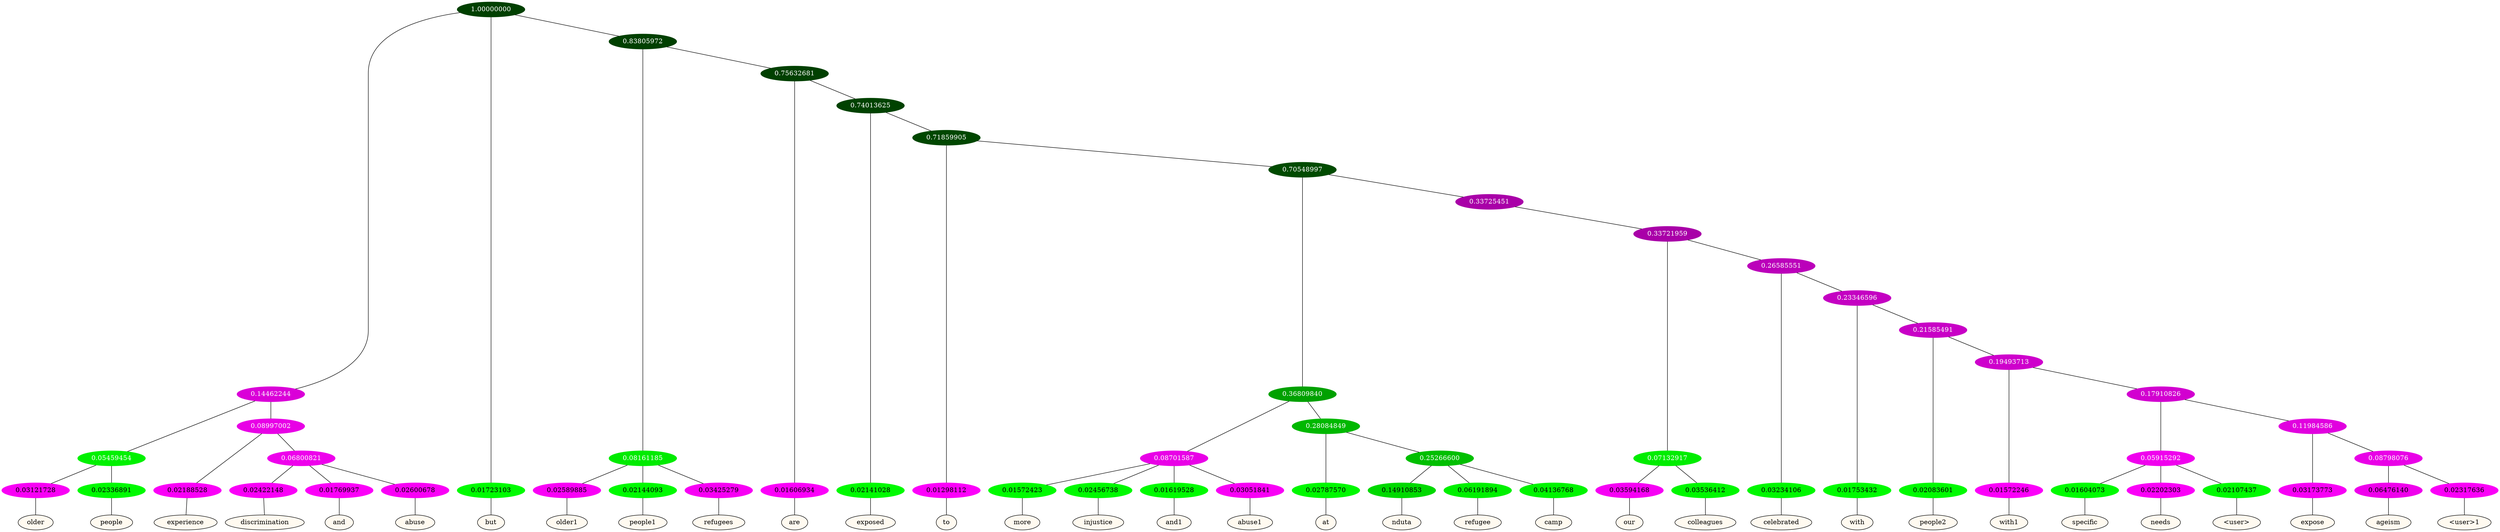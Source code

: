 graph {
	node [format=png height=0.15 nodesep=0.001 ordering=out overlap=prism overlap_scaling=0.01 ranksep=0.001 ratio=0.2 style=filled width=0.15]
	{
		rank=same
		a_w_8 [label=older color=black fillcolor=floralwhite style="filled,solid"]
		a_w_9 [label=people color=black fillcolor=floralwhite style="filled,solid"]
		a_w_10 [label=experience color=black fillcolor=floralwhite style="filled,solid"]
		a_w_17 [label=discrimination color=black fillcolor=floralwhite style="filled,solid"]
		a_w_18 [label=and color=black fillcolor=floralwhite style="filled,solid"]
		a_w_19 [label=abuse color=black fillcolor=floralwhite style="filled,solid"]
		a_w_2 [label=but color=black fillcolor=floralwhite style="filled,solid"]
		a_w_12 [label=older1 color=black fillcolor=floralwhite style="filled,solid"]
		a_w_13 [label=people1 color=black fillcolor=floralwhite style="filled,solid"]
		a_w_14 [label=refugees color=black fillcolor=floralwhite style="filled,solid"]
		a_w_15 [label=are color=black fillcolor=floralwhite style="filled,solid"]
		a_w_20 [label=exposed color=black fillcolor=floralwhite style="filled,solid"]
		a_w_22 [label=to color=black fillcolor=floralwhite style="filled,solid"]
		a_w_29 [label=more color=black fillcolor=floralwhite style="filled,solid"]
		a_w_30 [label=injustice color=black fillcolor=floralwhite style="filled,solid"]
		a_w_31 [label=and1 color=black fillcolor=floralwhite style="filled,solid"]
		a_w_32 [label=abuse1 color=black fillcolor=floralwhite style="filled,solid"]
		a_w_33 [label=at color=black fillcolor=floralwhite style="filled,solid"]
		a_w_37 [label=nduta color=black fillcolor=floralwhite style="filled,solid"]
		a_w_38 [label=refugee color=black fillcolor=floralwhite style="filled,solid"]
		a_w_39 [label=camp color=black fillcolor=floralwhite style="filled,solid"]
		a_w_40 [label=our color=black fillcolor=floralwhite style="filled,solid"]
		a_w_41 [label=colleagues color=black fillcolor=floralwhite style="filled,solid"]
		a_w_42 [label=celebrated color=black fillcolor=floralwhite style="filled,solid"]
		a_w_44 [label=with color=black fillcolor=floralwhite style="filled,solid"]
		a_w_46 [label=people2 color=black fillcolor=floralwhite style="filled,solid"]
		a_w_48 [label=with1 color=black fillcolor=floralwhite style="filled,solid"]
		a_w_52 [label=specific color=black fillcolor=floralwhite style="filled,solid"]
		a_w_53 [label=needs color=black fillcolor=floralwhite style="filled,solid"]
		a_w_54 [label="\<user\>" color=black fillcolor=floralwhite style="filled,solid"]
		a_w_55 [label=expose color=black fillcolor=floralwhite style="filled,solid"]
		a_w_57 [label=ageism color=black fillcolor=floralwhite style="filled,solid"]
		a_w_58 [label="\<user\>1" color=black fillcolor=floralwhite style="filled,solid"]
	}
	a_n_8 -- a_w_8
	a_n_9 -- a_w_9
	a_n_10 -- a_w_10
	a_n_17 -- a_w_17
	a_n_18 -- a_w_18
	a_n_19 -- a_w_19
	a_n_2 -- a_w_2
	a_n_12 -- a_w_12
	a_n_13 -- a_w_13
	a_n_14 -- a_w_14
	a_n_15 -- a_w_15
	a_n_20 -- a_w_20
	a_n_22 -- a_w_22
	a_n_29 -- a_w_29
	a_n_30 -- a_w_30
	a_n_31 -- a_w_31
	a_n_32 -- a_w_32
	a_n_33 -- a_w_33
	a_n_37 -- a_w_37
	a_n_38 -- a_w_38
	a_n_39 -- a_w_39
	a_n_40 -- a_w_40
	a_n_41 -- a_w_41
	a_n_42 -- a_w_42
	a_n_44 -- a_w_44
	a_n_46 -- a_w_46
	a_n_48 -- a_w_48
	a_n_52 -- a_w_52
	a_n_53 -- a_w_53
	a_n_54 -- a_w_54
	a_n_55 -- a_w_55
	a_n_57 -- a_w_57
	a_n_58 -- a_w_58
	{
		rank=same
		a_n_8 [label=0.03121728 color="0.835 1.000 0.969" fontcolor=black]
		a_n_9 [label=0.02336891 color="0.334 1.000 0.977" fontcolor=black]
		a_n_10 [label=0.02188528 color="0.835 1.000 0.978" fontcolor=black]
		a_n_17 [label=0.02422148 color="0.835 1.000 0.976" fontcolor=black]
		a_n_18 [label=0.01769937 color="0.835 1.000 0.982" fontcolor=black]
		a_n_19 [label=0.02600678 color="0.835 1.000 0.974" fontcolor=black]
		a_n_2 [label=0.01723103 color="0.334 1.000 0.983" fontcolor=black]
		a_n_12 [label=0.02589885 color="0.835 1.000 0.974" fontcolor=black]
		a_n_13 [label=0.02144093 color="0.334 1.000 0.979" fontcolor=black]
		a_n_14 [label=0.03425279 color="0.835 1.000 0.966" fontcolor=black]
		a_n_15 [label=0.01606934 color="0.835 1.000 0.984" fontcolor=black]
		a_n_20 [label=0.02141028 color="0.334 1.000 0.979" fontcolor=black]
		a_n_22 [label=0.01298112 color="0.835 1.000 0.987" fontcolor=black]
		a_n_29 [label=0.01572423 color="0.334 1.000 0.984" fontcolor=black]
		a_n_30 [label=0.02456738 color="0.334 1.000 0.975" fontcolor=black]
		a_n_31 [label=0.01619528 color="0.334 1.000 0.984" fontcolor=black]
		a_n_32 [label=0.03051841 color="0.835 1.000 0.969" fontcolor=black]
		a_n_33 [label=0.02787570 color="0.334 1.000 0.972" fontcolor=black]
		a_n_37 [label=0.14910853 color="0.334 1.000 0.851" fontcolor=black]
		a_n_38 [label=0.06191894 color="0.334 1.000 0.938" fontcolor=black]
		a_n_39 [label=0.04136768 color="0.334 1.000 0.959" fontcolor=black]
		a_n_40 [label=0.03594168 color="0.835 1.000 0.964" fontcolor=black]
		a_n_41 [label=0.03536412 color="0.334 1.000 0.965" fontcolor=black]
		a_n_42 [label=0.03234106 color="0.334 1.000 0.968" fontcolor=black]
		a_n_44 [label=0.01753432 color="0.334 1.000 0.982" fontcolor=black]
		a_n_46 [label=0.02083601 color="0.334 1.000 0.979" fontcolor=black]
		a_n_48 [label=0.01572246 color="0.835 1.000 0.984" fontcolor=black]
		a_n_52 [label=0.01604073 color="0.334 1.000 0.984" fontcolor=black]
		a_n_53 [label=0.02202303 color="0.835 1.000 0.978" fontcolor=black]
		a_n_54 [label=0.02107437 color="0.334 1.000 0.979" fontcolor=black]
		a_n_55 [label=0.03173773 color="0.835 1.000 0.968" fontcolor=black]
		a_n_57 [label=0.06476140 color="0.835 1.000 0.935" fontcolor=black]
		a_n_58 [label=0.02317636 color="0.835 1.000 0.977" fontcolor=black]
	}
	a_n_0 [label=1.00000000 color="0.334 1.000 0.250" fontcolor=grey99]
	a_n_1 [label=0.14462244 color="0.835 1.000 0.855" fontcolor=grey99]
	a_n_0 -- a_n_1
	a_n_0 -- a_n_2
	a_n_3 [label=0.83805972 color="0.334 1.000 0.250" fontcolor=grey99]
	a_n_0 -- a_n_3
	a_n_4 [label=0.05459454 color="0.334 1.000 0.945" fontcolor=grey99]
	a_n_1 -- a_n_4
	a_n_5 [label=0.08997002 color="0.835 1.000 0.910" fontcolor=grey99]
	a_n_1 -- a_n_5
	a_n_6 [label=0.08161185 color="0.334 1.000 0.918" fontcolor=grey99]
	a_n_3 -- a_n_6
	a_n_7 [label=0.75632681 color="0.334 1.000 0.250" fontcolor=grey99]
	a_n_3 -- a_n_7
	a_n_4 -- a_n_8
	a_n_4 -- a_n_9
	a_n_5 -- a_n_10
	a_n_11 [label=0.06800821 color="0.835 1.000 0.932" fontcolor=grey99]
	a_n_5 -- a_n_11
	a_n_6 -- a_n_12
	a_n_6 -- a_n_13
	a_n_6 -- a_n_14
	a_n_7 -- a_n_15
	a_n_16 [label=0.74013625 color="0.334 1.000 0.260" fontcolor=grey99]
	a_n_7 -- a_n_16
	a_n_11 -- a_n_17
	a_n_11 -- a_n_18
	a_n_11 -- a_n_19
	a_n_16 -- a_n_20
	a_n_21 [label=0.71859905 color="0.334 1.000 0.281" fontcolor=grey99]
	a_n_16 -- a_n_21
	a_n_21 -- a_n_22
	a_n_23 [label=0.70548997 color="0.334 1.000 0.295" fontcolor=grey99]
	a_n_21 -- a_n_23
	a_n_24 [label=0.36809840 color="0.334 1.000 0.632" fontcolor=grey99]
	a_n_23 -- a_n_24
	a_n_25 [label=0.33725451 color="0.835 1.000 0.663" fontcolor=grey99]
	a_n_23 -- a_n_25
	a_n_26 [label=0.08701587 color="0.835 1.000 0.913" fontcolor=grey99]
	a_n_24 -- a_n_26
	a_n_27 [label=0.28084849 color="0.334 1.000 0.719" fontcolor=grey99]
	a_n_24 -- a_n_27
	a_n_28 [label=0.33721959 color="0.835 1.000 0.663" fontcolor=grey99]
	a_n_25 -- a_n_28
	a_n_26 -- a_n_29
	a_n_26 -- a_n_30
	a_n_26 -- a_n_31
	a_n_26 -- a_n_32
	a_n_27 -- a_n_33
	a_n_34 [label=0.25266600 color="0.334 1.000 0.747" fontcolor=grey99]
	a_n_27 -- a_n_34
	a_n_35 [label=0.07132917 color="0.334 1.000 0.929" fontcolor=grey99]
	a_n_28 -- a_n_35
	a_n_36 [label=0.26585551 color="0.835 1.000 0.734" fontcolor=grey99]
	a_n_28 -- a_n_36
	a_n_34 -- a_n_37
	a_n_34 -- a_n_38
	a_n_34 -- a_n_39
	a_n_35 -- a_n_40
	a_n_35 -- a_n_41
	a_n_36 -- a_n_42
	a_n_43 [label=0.23346596 color="0.835 1.000 0.767" fontcolor=grey99]
	a_n_36 -- a_n_43
	a_n_43 -- a_n_44
	a_n_45 [label=0.21585491 color="0.835 1.000 0.784" fontcolor=grey99]
	a_n_43 -- a_n_45
	a_n_45 -- a_n_46
	a_n_47 [label=0.19493713 color="0.835 1.000 0.805" fontcolor=grey99]
	a_n_45 -- a_n_47
	a_n_47 -- a_n_48
	a_n_49 [label=0.17910826 color="0.835 1.000 0.821" fontcolor=grey99]
	a_n_47 -- a_n_49
	a_n_50 [label=0.05915292 color="0.835 1.000 0.941" fontcolor=grey99]
	a_n_49 -- a_n_50
	a_n_51 [label=0.11984586 color="0.835 1.000 0.880" fontcolor=grey99]
	a_n_49 -- a_n_51
	a_n_50 -- a_n_52
	a_n_50 -- a_n_53
	a_n_50 -- a_n_54
	a_n_51 -- a_n_55
	a_n_56 [label=0.08798076 color="0.835 1.000 0.912" fontcolor=grey99]
	a_n_51 -- a_n_56
	a_n_56 -- a_n_57
	a_n_56 -- a_n_58
}
